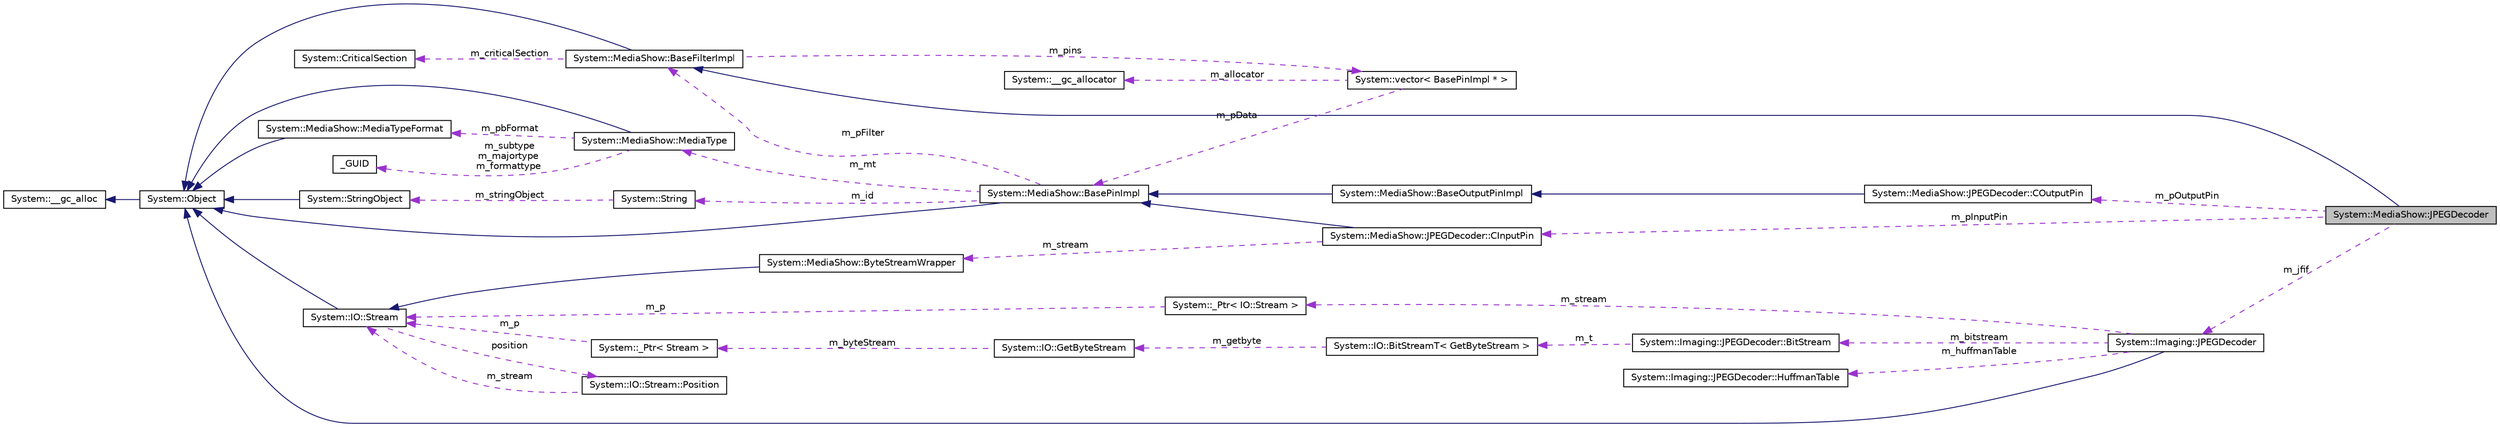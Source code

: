 digraph G
{
  edge [fontname="Helvetica",fontsize="10",labelfontname="Helvetica",labelfontsize="10"];
  node [fontname="Helvetica",fontsize="10",shape=record];
  rankdir="LR";
  Node1 [label="System::MediaShow::JPEGDecoder",height=0.2,width=0.4,color="black", fillcolor="grey75", style="filled" fontcolor="black"];
  Node2 -> Node1 [dir="back",color="midnightblue",fontsize="10",style="solid",fontname="Helvetica"];
  Node2 [label="System::MediaShow::BaseFilterImpl",height=0.2,width=0.4,color="black", fillcolor="white", style="filled",URL="$class_system_1_1_media_show_1_1_base_filter_impl.html"];
  Node3 -> Node2 [dir="back",color="midnightblue",fontsize="10",style="solid",fontname="Helvetica"];
  Node3 [label="System::Object",height=0.2,width=0.4,color="black", fillcolor="white", style="filled",URL="$class_system_1_1_object.html"];
  Node4 -> Node3 [dir="back",color="midnightblue",fontsize="10",style="solid",fontname="Helvetica"];
  Node4 [label="System::__gc_alloc",height=0.2,width=0.4,color="black", fillcolor="white", style="filled",URL="$class_system_1_1____gc__alloc.html"];
  Node5 -> Node2 [dir="back",color="darkorchid3",fontsize="10",style="dashed",label=" m_criticalSection" ,fontname="Helvetica"];
  Node5 [label="System::CriticalSection",height=0.2,width=0.4,color="black", fillcolor="white", style="filled",URL="$class_system_1_1_critical_section.html"];
  Node6 -> Node2 [dir="back",color="darkorchid3",fontsize="10",style="dashed",label=" m_pins" ,fontname="Helvetica"];
  Node6 [label="System::vector\< BasePinImpl * \>",height=0.2,width=0.4,color="black", fillcolor="white", style="filled",URL="$class_system_1_1vector.html"];
  Node7 -> Node6 [dir="back",color="darkorchid3",fontsize="10",style="dashed",label=" m_pData" ,fontname="Helvetica"];
  Node7 [label="System::MediaShow::BasePinImpl",height=0.2,width=0.4,color="black", fillcolor="white", style="filled",URL="$class_system_1_1_media_show_1_1_base_pin_impl.html"];
  Node3 -> Node7 [dir="back",color="midnightblue",fontsize="10",style="solid",fontname="Helvetica"];
  Node8 -> Node7 [dir="back",color="darkorchid3",fontsize="10",style="dashed",label=" m_mt" ,fontname="Helvetica"];
  Node8 [label="System::MediaShow::MediaType",height=0.2,width=0.4,color="black", fillcolor="white", style="filled",URL="$class_system_1_1_media_show_1_1_media_type.html"];
  Node3 -> Node8 [dir="back",color="midnightblue",fontsize="10",style="solid",fontname="Helvetica"];
  Node9 -> Node8 [dir="back",color="darkorchid3",fontsize="10",style="dashed",label=" m_subtype\nm_majortype\nm_formattype" ,fontname="Helvetica"];
  Node9 [label="_GUID",height=0.2,width=0.4,color="black", fillcolor="white", style="filled",URL="$struct___g_u_i_d.html"];
  Node10 -> Node8 [dir="back",color="darkorchid3",fontsize="10",style="dashed",label=" m_pbFormat" ,fontname="Helvetica"];
  Node10 [label="System::MediaShow::MediaTypeFormat",height=0.2,width=0.4,color="black", fillcolor="white", style="filled",URL="$class_system_1_1_media_show_1_1_media_type_format.html"];
  Node3 -> Node10 [dir="back",color="midnightblue",fontsize="10",style="solid",fontname="Helvetica"];
  Node11 -> Node7 [dir="back",color="darkorchid3",fontsize="10",style="dashed",label=" m_id" ,fontname="Helvetica"];
  Node11 [label="System::String",height=0.2,width=0.4,color="black", fillcolor="white", style="filled",URL="$class_system_1_1_string.html"];
  Node12 -> Node11 [dir="back",color="darkorchid3",fontsize="10",style="dashed",label=" m_stringObject" ,fontname="Helvetica"];
  Node12 [label="System::StringObject",height=0.2,width=0.4,color="black", fillcolor="white", style="filled",URL="$class_system_1_1_string_object.html"];
  Node3 -> Node12 [dir="back",color="midnightblue",fontsize="10",style="solid",fontname="Helvetica"];
  Node2 -> Node7 [dir="back",color="darkorchid3",fontsize="10",style="dashed",label=" m_pFilter" ,fontname="Helvetica"];
  Node13 -> Node6 [dir="back",color="darkorchid3",fontsize="10",style="dashed",label=" m_allocator" ,fontname="Helvetica"];
  Node13 [label="System::__gc_allocator",height=0.2,width=0.4,color="black", fillcolor="white", style="filled",URL="$class_system_1_1____gc__allocator.html"];
  Node14 -> Node1 [dir="back",color="darkorchid3",fontsize="10",style="dashed",label=" m_jfif" ,fontname="Helvetica"];
  Node14 [label="System::Imaging::JPEGDecoder",height=0.2,width=0.4,color="black", fillcolor="white", style="filled",URL="$class_system_1_1_imaging_1_1_j_p_e_g_decoder.html"];
  Node3 -> Node14 [dir="back",color="midnightblue",fontsize="10",style="solid",fontname="Helvetica"];
  Node15 -> Node14 [dir="back",color="darkorchid3",fontsize="10",style="dashed",label=" m_huffmanTable" ,fontname="Helvetica"];
  Node15 [label="System::Imaging::JPEGDecoder::HuffmanTable",height=0.2,width=0.4,color="black", fillcolor="white", style="filled",URL="$class_system_1_1_imaging_1_1_j_p_e_g_decoder_1_1_huffman_table.html"];
  Node16 -> Node14 [dir="back",color="darkorchid3",fontsize="10",style="dashed",label=" m_bitstream" ,fontname="Helvetica"];
  Node16 [label="System::Imaging::JPEGDecoder::BitStream",height=0.2,width=0.4,color="black", fillcolor="white", style="filled",URL="$class_system_1_1_imaging_1_1_j_p_e_g_decoder_1_1_bit_stream.html"];
  Node17 -> Node16 [dir="back",color="darkorchid3",fontsize="10",style="dashed",label=" m_t" ,fontname="Helvetica"];
  Node17 [label="System::IO::BitStreamT\< GetByteStream \>",height=0.2,width=0.4,color="black", fillcolor="white", style="filled",URL="$class_system_1_1_i_o_1_1_bit_stream_t.html"];
  Node18 -> Node17 [dir="back",color="darkorchid3",fontsize="10",style="dashed",label=" m_getbyte" ,fontname="Helvetica"];
  Node18 [label="System::IO::GetByteStream",height=0.2,width=0.4,color="black", fillcolor="white", style="filled",URL="$class_system_1_1_i_o_1_1_get_byte_stream.html"];
  Node19 -> Node18 [dir="back",color="darkorchid3",fontsize="10",style="dashed",label=" m_byteStream" ,fontname="Helvetica"];
  Node19 [label="System::_Ptr\< Stream \>",height=0.2,width=0.4,color="black", fillcolor="white", style="filled",URL="$class_system_1_1___ptr.html"];
  Node20 -> Node19 [dir="back",color="darkorchid3",fontsize="10",style="dashed",label=" m_p" ,fontname="Helvetica"];
  Node20 [label="System::IO::Stream",height=0.2,width=0.4,color="black", fillcolor="white", style="filled",URL="$class_system_1_1_i_o_1_1_stream.html"];
  Node3 -> Node20 [dir="back",color="midnightblue",fontsize="10",style="solid",fontname="Helvetica"];
  Node21 -> Node20 [dir="back",color="darkorchid3",fontsize="10",style="dashed",label=" position" ,fontname="Helvetica"];
  Node21 [label="System::IO::Stream::Position",height=0.2,width=0.4,color="black", fillcolor="white", style="filled",URL="$class_system_1_1_i_o_1_1_stream_1_1_position.html"];
  Node20 -> Node21 [dir="back",color="darkorchid3",fontsize="10",style="dashed",label=" m_stream" ,fontname="Helvetica"];
  Node22 -> Node14 [dir="back",color="darkorchid3",fontsize="10",style="dashed",label=" m_stream" ,fontname="Helvetica"];
  Node22 [label="System::_Ptr\< IO::Stream \>",height=0.2,width=0.4,color="black", fillcolor="white", style="filled",URL="$class_system_1_1___ptr.html"];
  Node20 -> Node22 [dir="back",color="darkorchid3",fontsize="10",style="dashed",label=" m_p" ,fontname="Helvetica"];
  Node23 -> Node1 [dir="back",color="darkorchid3",fontsize="10",style="dashed",label=" m_pOutputPin" ,fontname="Helvetica"];
  Node23 [label="System::MediaShow::JPEGDecoder::COutputPin",height=0.2,width=0.4,color="black", fillcolor="white", style="filled",URL="$class_system_1_1_media_show_1_1_j_p_e_g_decoder_1_1_c_output_pin.html"];
  Node24 -> Node23 [dir="back",color="midnightblue",fontsize="10",style="solid",fontname="Helvetica"];
  Node24 [label="System::MediaShow::BaseOutputPinImpl",height=0.2,width=0.4,color="black", fillcolor="white", style="filled",URL="$class_system_1_1_media_show_1_1_base_output_pin_impl.html"];
  Node7 -> Node24 [dir="back",color="midnightblue",fontsize="10",style="solid",fontname="Helvetica"];
  Node25 -> Node1 [dir="back",color="darkorchid3",fontsize="10",style="dashed",label=" m_pInputPin" ,fontname="Helvetica"];
  Node25 [label="System::MediaShow::JPEGDecoder::CInputPin",height=0.2,width=0.4,color="black", fillcolor="white", style="filled",URL="$class_system_1_1_media_show_1_1_j_p_e_g_decoder_1_1_c_input_pin.html"];
  Node7 -> Node25 [dir="back",color="midnightblue",fontsize="10",style="solid",fontname="Helvetica"];
  Node26 -> Node25 [dir="back",color="darkorchid3",fontsize="10",style="dashed",label=" m_stream" ,fontname="Helvetica"];
  Node26 [label="System::MediaShow::ByteStreamWrapper",height=0.2,width=0.4,color="black", fillcolor="white", style="filled",URL="$class_system_1_1_media_show_1_1_byte_stream_wrapper.html"];
  Node20 -> Node26 [dir="back",color="midnightblue",fontsize="10",style="solid",fontname="Helvetica"];
}
